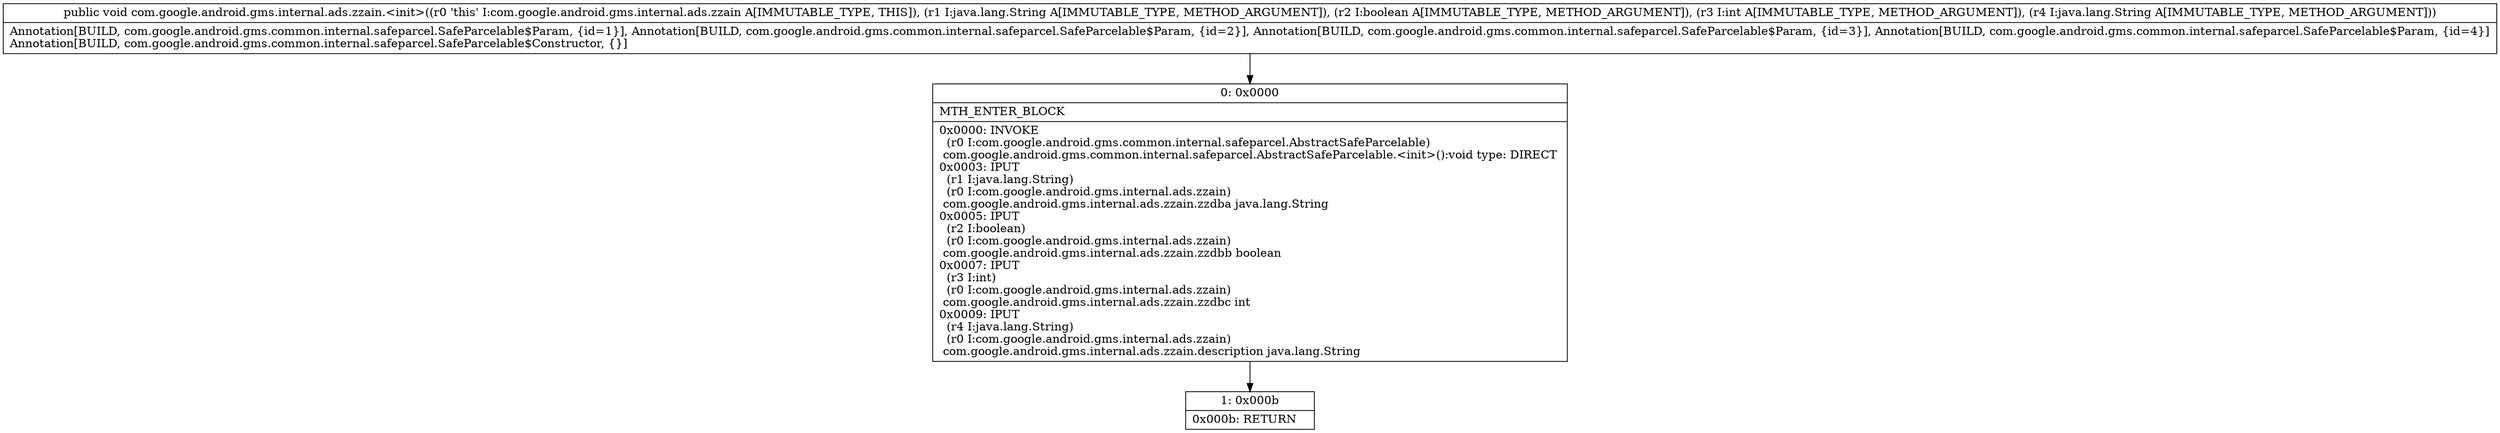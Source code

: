 digraph "CFG forcom.google.android.gms.internal.ads.zzain.\<init\>(Ljava\/lang\/String;ZILjava\/lang\/String;)V" {
Node_0 [shape=record,label="{0\:\ 0x0000|MTH_ENTER_BLOCK\l|0x0000: INVOKE  \l  (r0 I:com.google.android.gms.common.internal.safeparcel.AbstractSafeParcelable)\l com.google.android.gms.common.internal.safeparcel.AbstractSafeParcelable.\<init\>():void type: DIRECT \l0x0003: IPUT  \l  (r1 I:java.lang.String)\l  (r0 I:com.google.android.gms.internal.ads.zzain)\l com.google.android.gms.internal.ads.zzain.zzdba java.lang.String \l0x0005: IPUT  \l  (r2 I:boolean)\l  (r0 I:com.google.android.gms.internal.ads.zzain)\l com.google.android.gms.internal.ads.zzain.zzdbb boolean \l0x0007: IPUT  \l  (r3 I:int)\l  (r0 I:com.google.android.gms.internal.ads.zzain)\l com.google.android.gms.internal.ads.zzain.zzdbc int \l0x0009: IPUT  \l  (r4 I:java.lang.String)\l  (r0 I:com.google.android.gms.internal.ads.zzain)\l com.google.android.gms.internal.ads.zzain.description java.lang.String \l}"];
Node_1 [shape=record,label="{1\:\ 0x000b|0x000b: RETURN   \l}"];
MethodNode[shape=record,label="{public void com.google.android.gms.internal.ads.zzain.\<init\>((r0 'this' I:com.google.android.gms.internal.ads.zzain A[IMMUTABLE_TYPE, THIS]), (r1 I:java.lang.String A[IMMUTABLE_TYPE, METHOD_ARGUMENT]), (r2 I:boolean A[IMMUTABLE_TYPE, METHOD_ARGUMENT]), (r3 I:int A[IMMUTABLE_TYPE, METHOD_ARGUMENT]), (r4 I:java.lang.String A[IMMUTABLE_TYPE, METHOD_ARGUMENT]))  | Annotation[BUILD, com.google.android.gms.common.internal.safeparcel.SafeParcelable$Param, \{id=1\}], Annotation[BUILD, com.google.android.gms.common.internal.safeparcel.SafeParcelable$Param, \{id=2\}], Annotation[BUILD, com.google.android.gms.common.internal.safeparcel.SafeParcelable$Param, \{id=3\}], Annotation[BUILD, com.google.android.gms.common.internal.safeparcel.SafeParcelable$Param, \{id=4\}]\lAnnotation[BUILD, com.google.android.gms.common.internal.safeparcel.SafeParcelable$Constructor, \{\}]\l}"];
MethodNode -> Node_0;
Node_0 -> Node_1;
}

